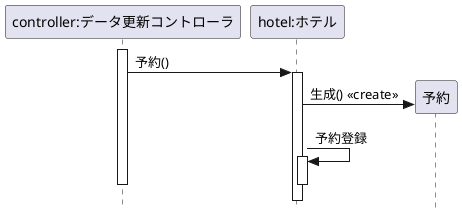 @startuml データ更新コントローラとホテルと予約
hide footbox
skinparam style strictuml
participant "controller:データ更新コントローラ" as data
participant "hotel:ホテル" as hotel
participant "予約" as reserve

activate data
data -> hotel : 予約()
activate hotel
create reserve
hotel -> reserve : 生成() <<create>>
hotel -> hotel : 予約登録
activate hotel
deactivate hotel
deactivate data
@enduml